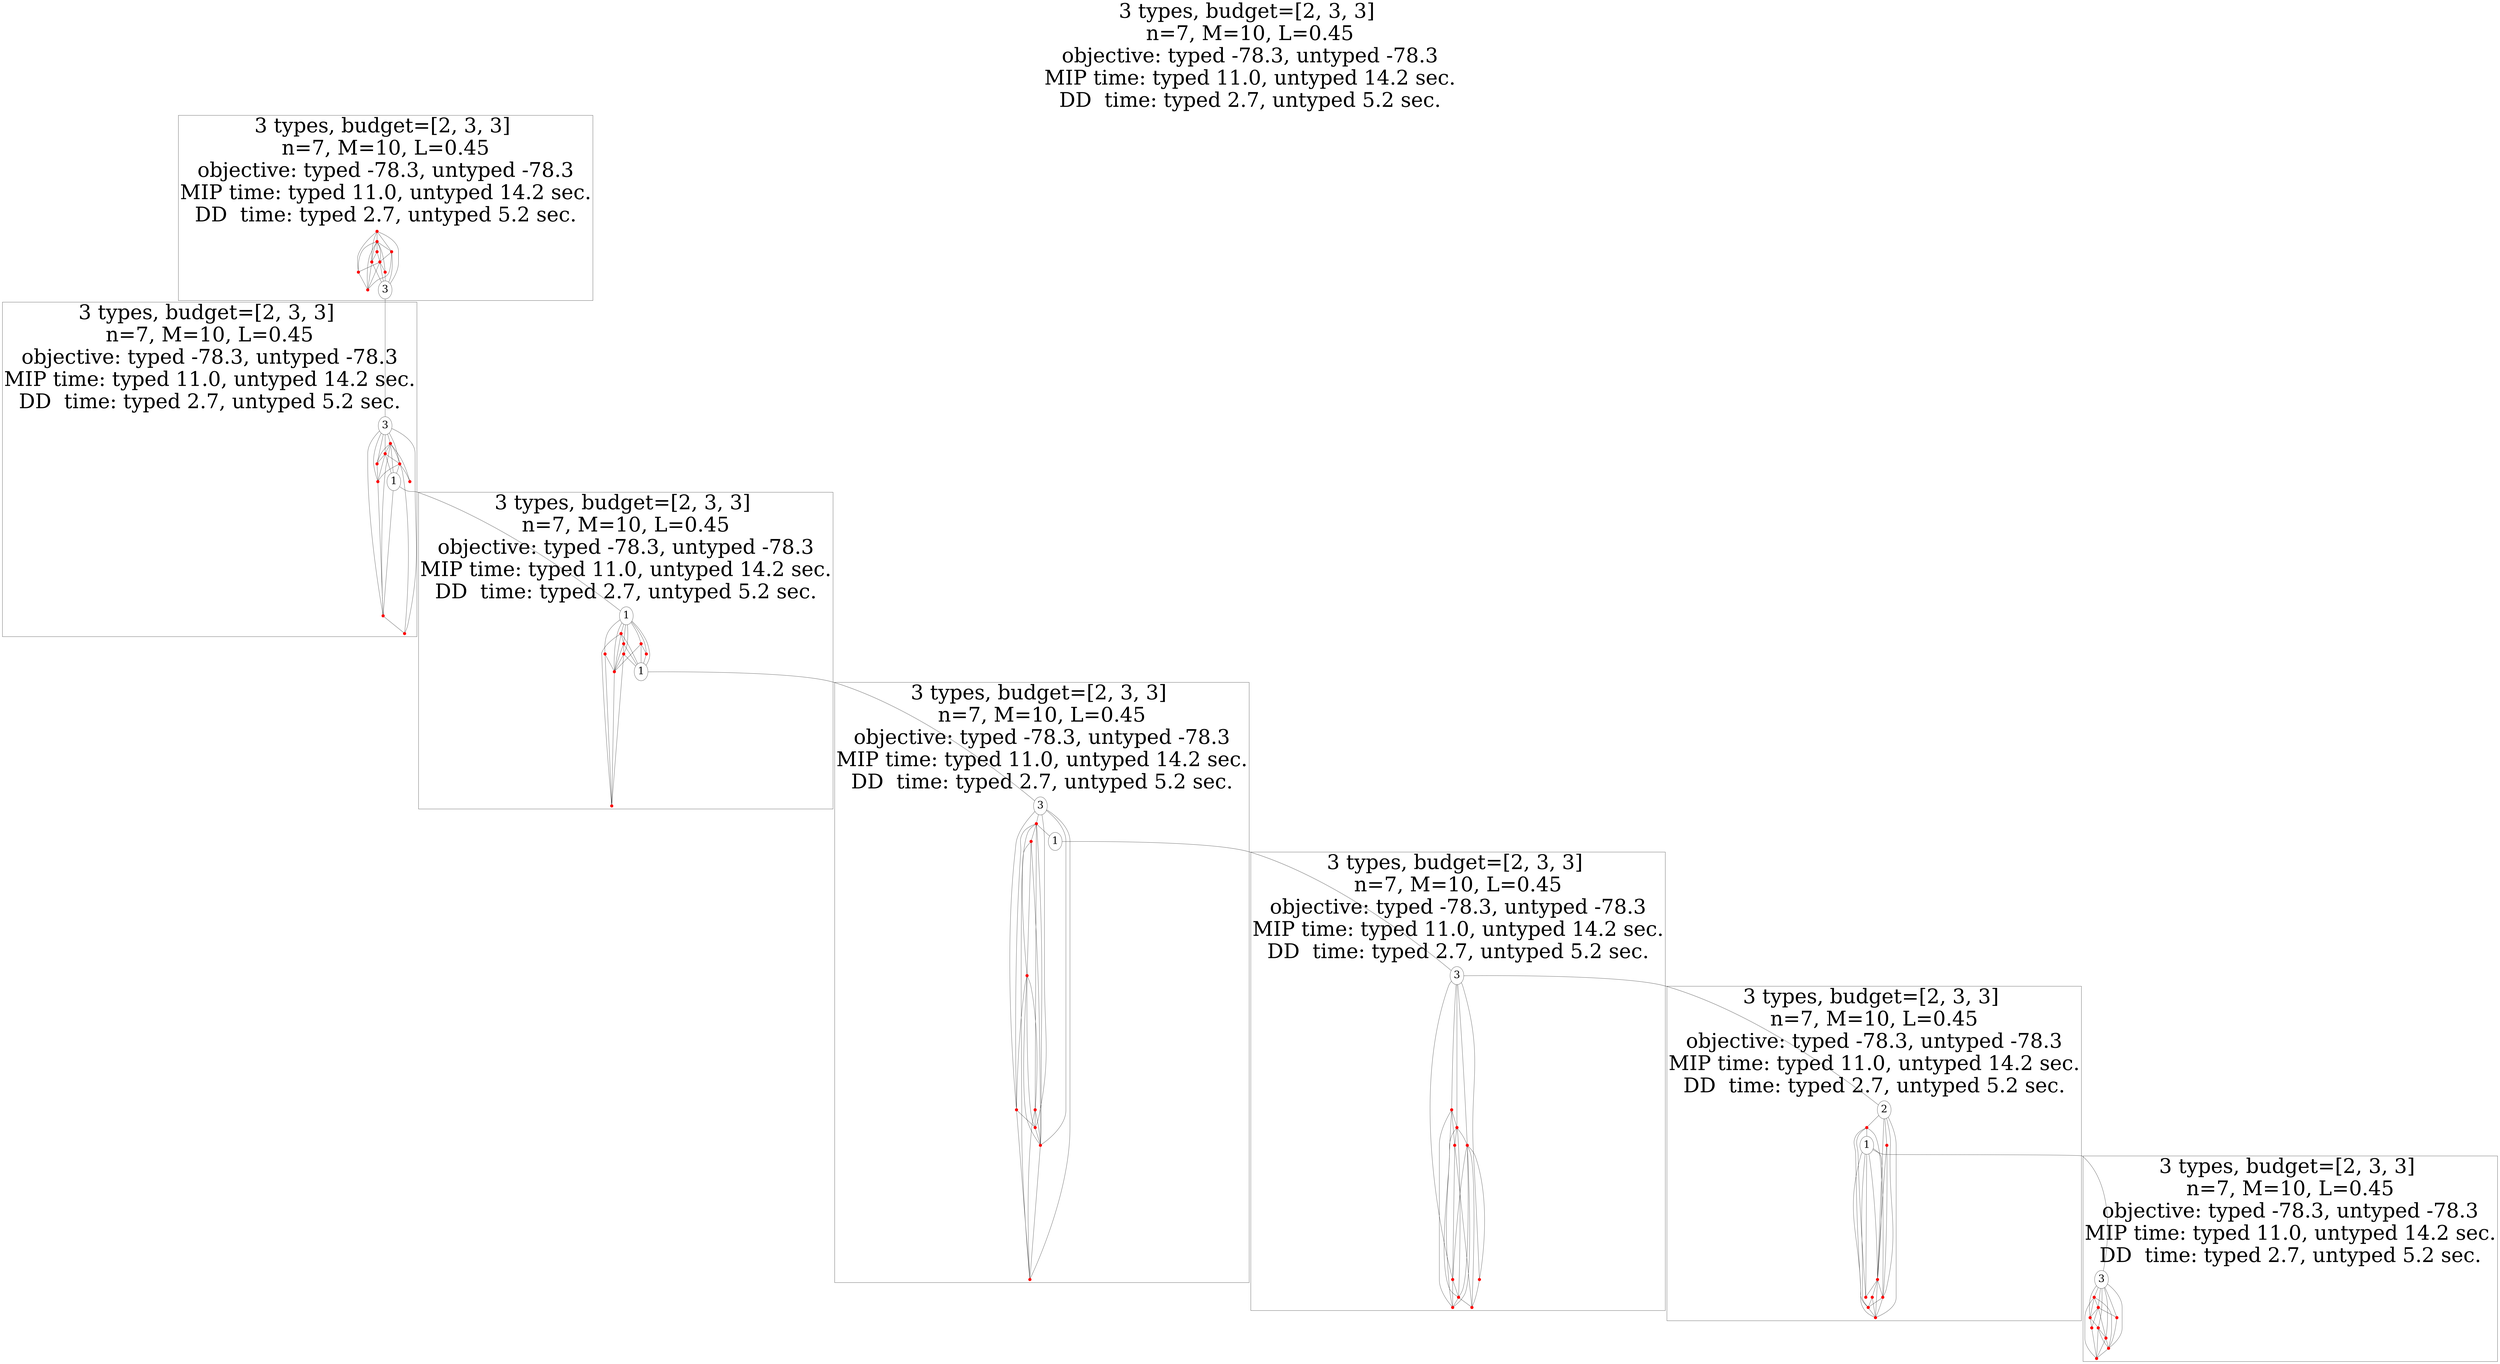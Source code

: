 graph G {
    label="3 types, budget=[2, 3, 3] 
n=7, M=10, L=0.45
objective: typed -78.3, untyped -78.3
MIP time: typed 11.0, untyped 14.2 sec.
DD  time: typed 2.7, untyped 5.2 sec.";
    labelloc=top; labeljust=center;fontsize=100;
    subgraph cluster_1{
        n1[shape=point height=0.2 width=0.2 color=red];
        n2[shape=point height=0.2 width=0.2 color=red];
        n3[shape=point height=0.2 width=0.2 color=red];
        n4[shape=point height=0.2 width=0.2 color=red];
        n5[shape=point height=0.2 width=0.2 color=red];
        n6[shape=point height=0.2 width=0.2 color=red];
        n7[shape=point height=0.2 width=0.2 color=red];
        n8[shape=point height=0.2 width=0.2 color=red];
        n9[shape=point height=0.2 width=0.2 color=red];
        n10[label=3 fontsize=50];
    }
    subgraph cluster_2{
        n11[label=3 fontsize=50];
        n12[shape=point height=0.2 width=0.2 color=red];
        n13[shape=point height=0.2 width=0.2 color=red];
        n14[shape=point height=0.2 width=0.2 color=red];
        n15[shape=point height=0.2 width=0.2 color=red];
        n16[shape=point height=0.2 width=0.2 color=red];
        n17[shape=point height=0.2 width=0.2 color=red];
        n18[label=1 fontsize=50];
        n19[shape=point height=0.2 width=0.2 color=red];
        n20[shape=point height=0.2 width=0.2 color=red];
    }
    subgraph cluster_3{
        n21[label=1 fontsize=50];
        n22[shape=point height=0.2 width=0.2 color=red];
        n23[shape=point height=0.2 width=0.2 color=red];
        n24[shape=point height=0.2 width=0.2 color=red];
        n25[shape=point height=0.2 width=0.2 color=red];
        n26[shape=point height=0.2 width=0.2 color=red];
        n27[shape=point height=0.2 width=0.2 color=red];
        n28[shape=point height=0.2 width=0.2 color=red];
        n29[label=1 fontsize=50];
        n30[shape=point height=0.2 width=0.2 color=red];
    }
    subgraph cluster_4{
        n31[label=3 fontsize=50];
        n32[shape=point height=0.2 width=0.2 color=red];
        n33[shape=point height=0.2 width=0.2 color=red];
        n34[shape=point height=0.2 width=0.2 color=red];
        n35[label=1 fontsize=50];
        n36[shape=point height=0.2 width=0.2 color=red];
        n37[shape=point height=0.2 width=0.2 color=red];
        n38[shape=point height=0.2 width=0.2 color=red];
        n39[shape=point height=0.2 width=0.2 color=red];
        n40[shape=point height=0.2 width=0.2 color=red];
    }
    subgraph cluster_5{
        n41[label=3 fontsize=50];
        n42[shape=point height=0.2 width=0.2 color=red];
        n43[shape=point height=0.2 width=0.2 color=red];
        n44[shape=point height=0.2 width=0.2 color=red];
        n45[shape=point height=0.2 width=0.2 color=red];
        n46[shape=point height=0.2 width=0.2 color=red];
        n47[shape=point height=0.2 width=0.2 color=red];
        n48[shape=point height=0.2 width=0.2 color=red];
        n49[shape=point height=0.2 width=0.2 color=red];
        n50[shape=point height=0.2 width=0.2 color=red];
    }
    subgraph cluster_6{
        n51[label=2 fontsize=50];
        n52[shape=point height=0.2 width=0.2 color=red];
        n53[shape=point height=0.2 width=0.2 color=red];
        n54[label=1 fontsize=50];
        n55[shape=point height=0.2 width=0.2 color=red];
        n56[shape=point height=0.2 width=0.2 color=red];
        n57[shape=point height=0.2 width=0.2 color=red];
        n58[shape=point height=0.2 width=0.2 color=red];
        n59[shape=point height=0.2 width=0.2 color=red];
        n60[shape=point height=0.2 width=0.2 color=red];
    }
    subgraph cluster_7{
        n61[label=3 fontsize=50];
        n62[shape=point height=0.2 width=0.2 color=red];
        n63[shape=point height=0.2 width=0.2 color=red];
        n64[shape=point height=0.2 width=0.2 color=red];
        n65[shape=point height=0.2 width=0.2 color=red];
        n66[shape=point height=0.2 width=0.2 color=red];
        n67[shape=point height=0.2 width=0.2 color=red];
        n68[shape=point height=0.2 width=0.2 color=red];
        n69[shape=point height=0.2 width=0.2 color=red];
        n70[shape=point height=0.2 width=0.2 color=red];
    }
    n1 -- n2;
    n1 -- n4;
    n1 -- n5;
    n1 -- n10;
    n1 -- n8;
    n2 -- n3;
    n2 -- n7;
    n2 -- n9;
    n2 -- n6;
    n2 -- n5;
    n2 -- n4;
    n2 -- n8;
    n3 -- n6;
    n3 -- n4;
    n4 -- n10;
    n4 -- n9;
    n5 -- n9;
    n5 -- n6;
    n5 -- n10;
    n6 -- n8;
    n6 -- n7;
    n6 -- n10;
    n6 -- n9;
    n7 -- n10;
    n8 -- n9;
    n10 -- n11;
    n11 -- n12;
    n11 -- n14;
    n11 -- n15;
    n11 -- n17;
    n11 -- n13;
    n11 -- n19;
    n11 -- n20;
    n12 -- n13;
    n12 -- n18;
    n12 -- n19;
    n12 -- n15;
    n12 -- n14;
    n12 -- n16;
    n13 -- n15;
    n13 -- n18;
    n13 -- n14;
    n13 -- n17;
    n14 -- n16;
    n14 -- n17;
    n14 -- n20;
    n14 -- n18;
    n15 -- n17;
    n17 -- n19;
    n18 -- n19;
    n18 -- n21;
    n19 -- n20;
    n21 -- n22;
    n21 -- n24;
    n21 -- n25;
    n21 -- n26;
    n21 -- n27;
    n21 -- n28;
    n21 -- n29;
    n21 -- n23;
    n22 -- n23;
    n22 -- n27;
    n22 -- n29;
    n22 -- n30;
    n23 -- n27;
    n23 -- n25;
    n23 -- n29;
    n24 -- n30;
    n24 -- n27;
    n25 -- n27;
    n25 -- n30;
    n25 -- n29;
    n26 -- n28;
    n26 -- n27;
    n26 -- n29;
    n27 -- n30;
    n28 -- n29;
    n29 -- n31;
    n31 -- n32;
    n31 -- n37;
    n31 -- n38;
    n31 -- n40;
    n31 -- n39;
    n32 -- n33;
    n32 -- n35;
    n32 -- n37;
    n32 -- n39;
    n32 -- n34;
    n32 -- n36;
    n33 -- n34;
    n33 -- n39;
    n33 -- n40;
    n34 -- n36;
    n34 -- n38;
    n34 -- n37;
    n34 -- n39;
    n35 -- n41;
    n36 -- n38;
    n36 -- n39;
    n36 -- n40;
    n37 -- n40;
    n37 -- n38;
    n38 -- n39;
    n39 -- n40;
    n41 -- n42;
    n41 -- n47;
    n41 -- n44;
    n41 -- n43;
    n41 -- n46;
    n41 -- n51;
    n42 -- n43;
    n42 -- n45;
    n42 -- n48;
    n42 -- n50;
    n43 -- n44;
    n43 -- n48;
    n43 -- n45;
    n43 -- n50;
    n44 -- n46;
    n44 -- n49;
    n44 -- n50;
    n44 -- n48;
    n44 -- n47;
    n45 -- n49;
    n45 -- n47;
    n46 -- n49;
    n47 -- n50;
    n47 -- n48;
    n48 -- n49;
    n48 -- n50;
    n51 -- n52;
    n51 -- n53;
    n51 -- n55;
    n51 -- n56;
    n51 -- n60;
    n52 -- n54;
    n52 -- n59;
    n52 -- n58;
    n52 -- n55;
    n53 -- n56;
    n53 -- n55;
    n54 -- n58;
    n54 -- n59;
    n54 -- n55;
    n54 -- n60;
    n54 -- n56;
    n54 -- n61;
    n55 -- n56;
    n55 -- n57;
    n55 -- n59;
    n55 -- n60;
    n56 -- n58;
    n56 -- n60;
    n57 -- n60;
    n57 -- n58;
    n58 -- n60;
    n61 -- n62;
    n61 -- n67;
    n61 -- n66;
    n61 -- n68;
    n61 -- n64;
    n61 -- n69;
    n61 -- n63;
    n62 -- n63;
    n62 -- n69;
    n62 -- n70;
    n62 -- n64;
    n63 -- n64;
    n63 -- n65;
    n63 -- n66;
    n63 -- n68;
    n64 -- n65;
    n64 -- n67;
    n65 -- n70;
    n66 -- n69;
    n67 -- n68;
    n67 -- n70;
    n67 -- n69;
    n68 -- n70;
    n68 -- n69;
    n69 -- n70;
}